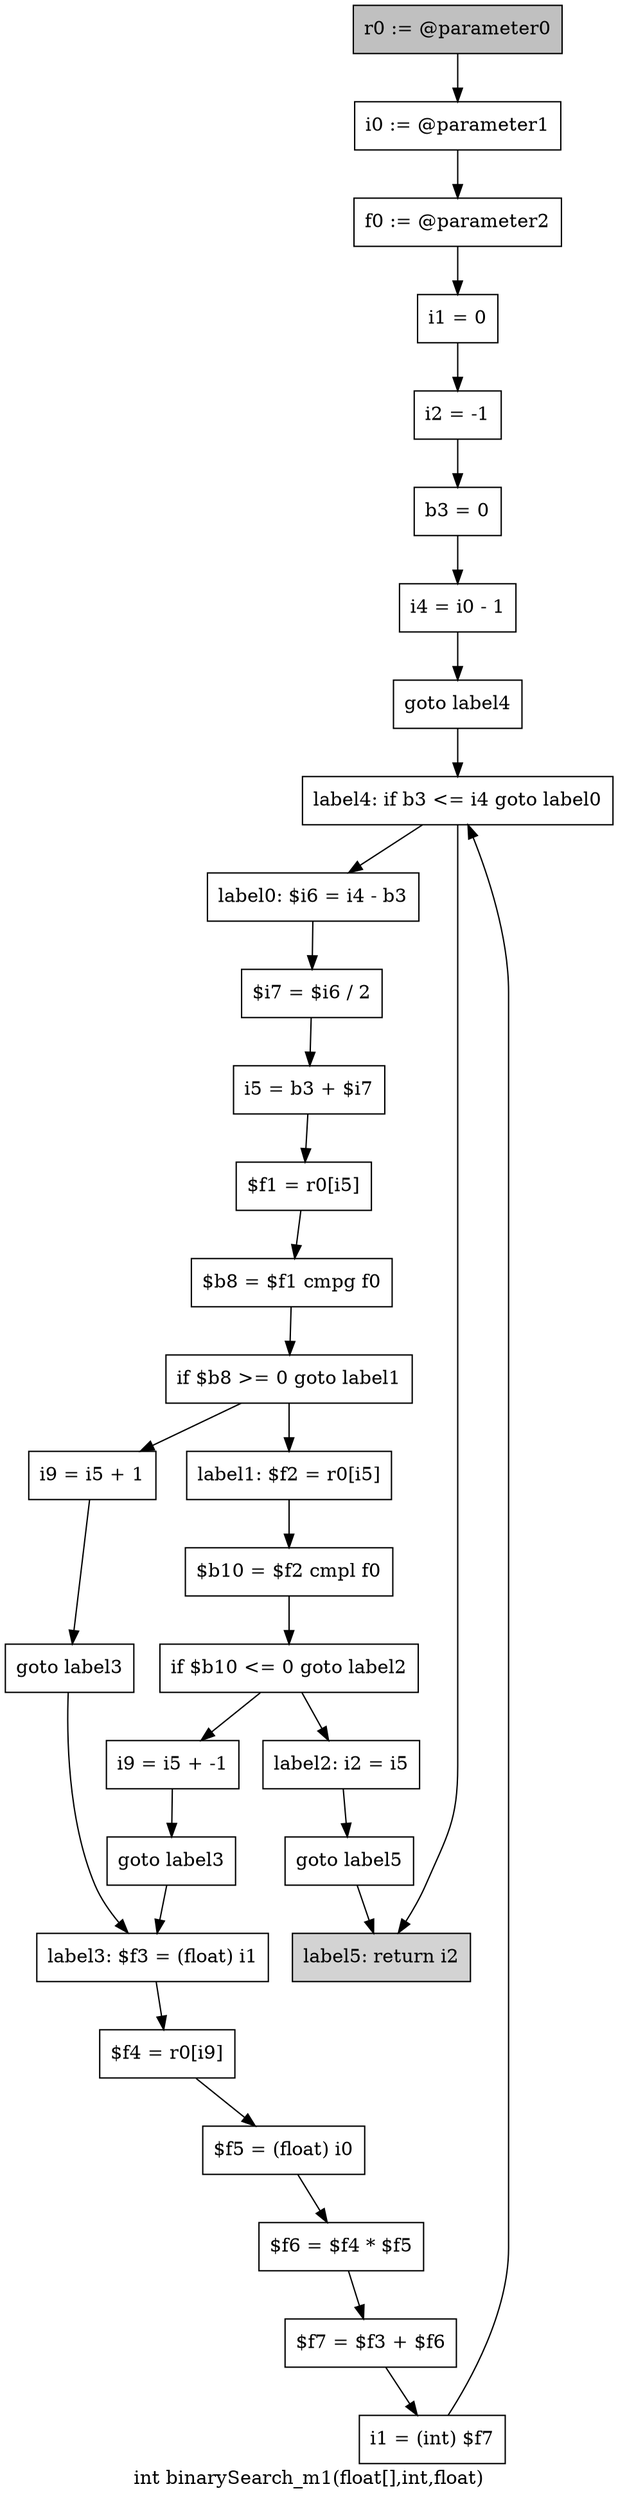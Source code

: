 digraph "int binarySearch_m1(float[],int,float)" {
    label="int binarySearch_m1(float[],int,float)";
    node [shape=box];
    "0" [style=filled,fillcolor=gray,label="r0 := @parameter0",];
    "1" [label="i0 := @parameter1",];
    "0"->"1";
    "2" [label="f0 := @parameter2",];
    "1"->"2";
    "3" [label="i1 = 0",];
    "2"->"3";
    "4" [label="i2 = -1",];
    "3"->"4";
    "5" [label="b3 = 0",];
    "4"->"5";
    "6" [label="i4 = i0 - 1",];
    "5"->"6";
    "7" [label="goto label4",];
    "6"->"7";
    "29" [label="label4: if b3 <= i4 goto label0",];
    "7"->"29";
    "8" [label="label0: $i6 = i4 - b3",];
    "9" [label="$i7 = $i6 / 2",];
    "8"->"9";
    "10" [label="i5 = b3 + $i7",];
    "9"->"10";
    "11" [label="$f1 = r0[i5]",];
    "10"->"11";
    "12" [label="$b8 = $f1 cmpg f0",];
    "11"->"12";
    "13" [label="if $b8 >= 0 goto label1",];
    "12"->"13";
    "14" [label="i9 = i5 + 1",];
    "13"->"14";
    "16" [label="label1: $f2 = r0[i5]",];
    "13"->"16";
    "15" [label="goto label3",];
    "14"->"15";
    "23" [label="label3: $f3 = (float) i1",];
    "15"->"23";
    "17" [label="$b10 = $f2 cmpl f0",];
    "16"->"17";
    "18" [label="if $b10 <= 0 goto label2",];
    "17"->"18";
    "19" [label="i9 = i5 + -1",];
    "18"->"19";
    "21" [label="label2: i2 = i5",];
    "18"->"21";
    "20" [label="goto label3",];
    "19"->"20";
    "20"->"23";
    "22" [label="goto label5",];
    "21"->"22";
    "30" [style=filled,fillcolor=lightgray,label="label5: return i2",];
    "22"->"30";
    "24" [label="$f4 = r0[i9]",];
    "23"->"24";
    "25" [label="$f5 = (float) i0",];
    "24"->"25";
    "26" [label="$f6 = $f4 * $f5",];
    "25"->"26";
    "27" [label="$f7 = $f3 + $f6",];
    "26"->"27";
    "28" [label="i1 = (int) $f7",];
    "27"->"28";
    "28"->"29";
    "29"->"8";
    "29"->"30";
}
